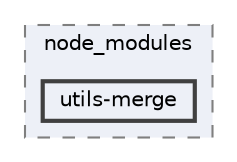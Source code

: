 digraph "pkiclassroomrescheduler/src/main/frontend/node_modules/utils-merge"
{
 // LATEX_PDF_SIZE
  bgcolor="transparent";
  edge [fontname=Helvetica,fontsize=10,labelfontname=Helvetica,labelfontsize=10];
  node [fontname=Helvetica,fontsize=10,shape=box,height=0.2,width=0.4];
  compound=true
  subgraph clusterdir_72953eda66ccb3a2722c28e1c3e6c23b {
    graph [ bgcolor="#edf0f7", pencolor="grey50", label="node_modules", fontname=Helvetica,fontsize=10 style="filled,dashed", URL="dir_72953eda66ccb3a2722c28e1c3e6c23b.html",tooltip=""]
  dir_eee9bcff6ff6fd235c60e23601f4807f [label="utils-merge", fillcolor="#edf0f7", color="grey25", style="filled,bold", URL="dir_eee9bcff6ff6fd235c60e23601f4807f.html",tooltip=""];
  }
}
